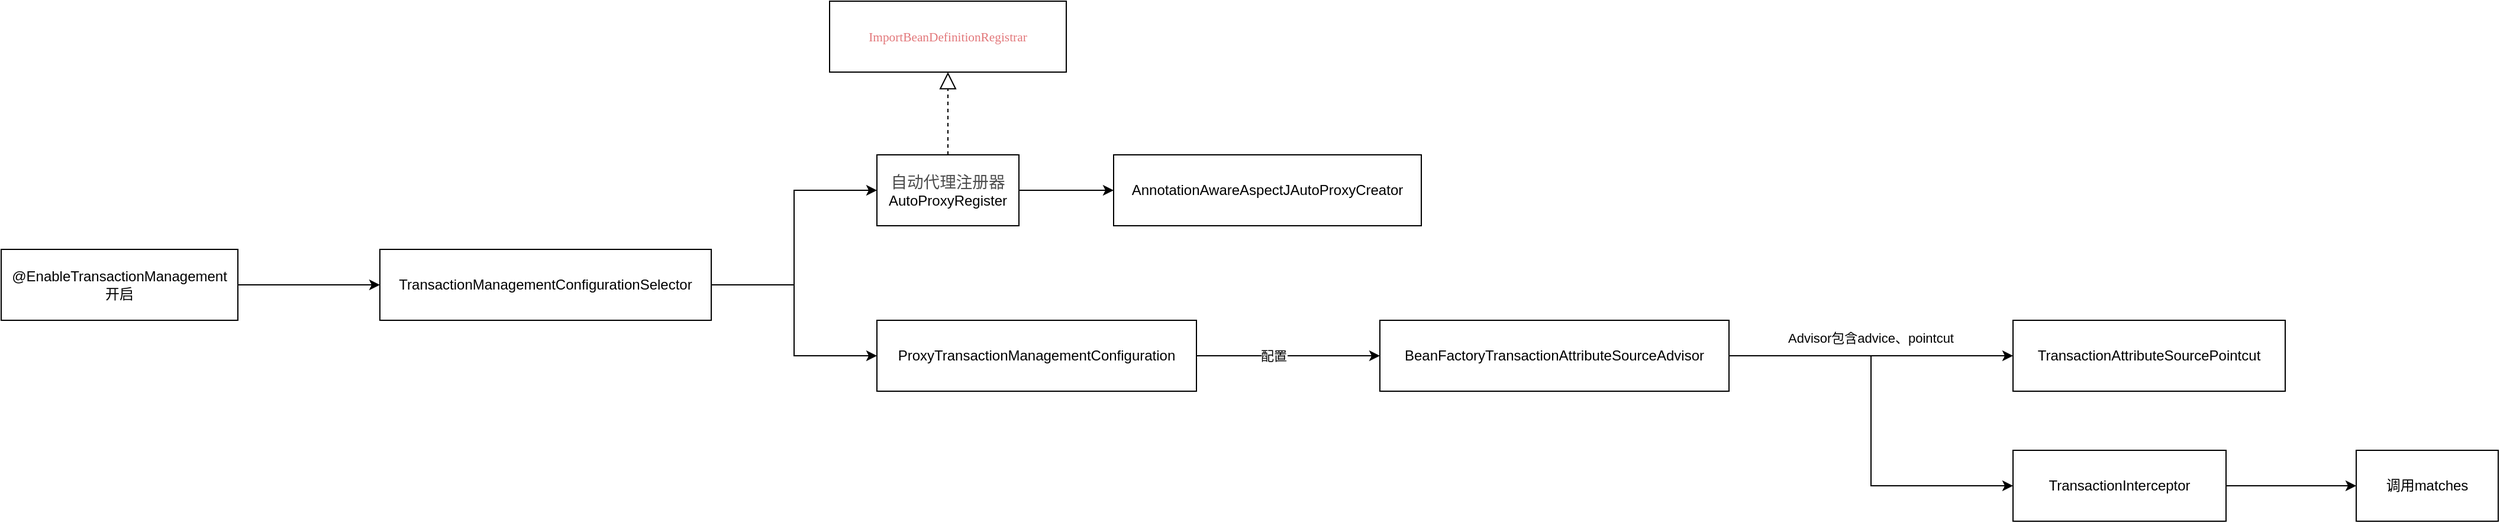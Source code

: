 <mxfile version="17.1.2" type="github">
  <diagram id="Odj46-beIhoIQQR6Bg-E" name="第 1 页">
    <mxGraphModel dx="782" dy="1605" grid="1" gridSize="10" guides="1" tooltips="1" connect="1" arrows="1" fold="1" page="1" pageScale="1" pageWidth="827" pageHeight="1169" math="0" shadow="0">
      <root>
        <mxCell id="0" />
        <mxCell id="1" parent="0" />
        <mxCell id="9VaDb7st5AmOWOfAFCHQ-3" value="" style="edgeStyle=orthogonalEdgeStyle;rounded=0;orthogonalLoop=1;jettySize=auto;html=1;" edge="1" parent="1" source="9VaDb7st5AmOWOfAFCHQ-1" target="9VaDb7st5AmOWOfAFCHQ-2">
          <mxGeometry relative="1" as="geometry" />
        </mxCell>
        <mxCell id="9VaDb7st5AmOWOfAFCHQ-1" value="@EnableTransactionManagement&lt;br&gt;开启" style="rounded=0;whiteSpace=wrap;html=1;" vertex="1" parent="1">
          <mxGeometry x="30" y="140" width="200" height="60" as="geometry" />
        </mxCell>
        <mxCell id="9VaDb7st5AmOWOfAFCHQ-5" value="" style="edgeStyle=orthogonalEdgeStyle;rounded=0;orthogonalLoop=1;jettySize=auto;html=1;entryX=0;entryY=0.5;entryDx=0;entryDy=0;" edge="1" parent="1" source="9VaDb7st5AmOWOfAFCHQ-2" target="9VaDb7st5AmOWOfAFCHQ-4">
          <mxGeometry relative="1" as="geometry" />
        </mxCell>
        <mxCell id="9VaDb7st5AmOWOfAFCHQ-7" value="" style="edgeStyle=orthogonalEdgeStyle;rounded=0;orthogonalLoop=1;jettySize=auto;html=1;" edge="1" parent="1" source="9VaDb7st5AmOWOfAFCHQ-2" target="9VaDb7st5AmOWOfAFCHQ-6">
          <mxGeometry relative="1" as="geometry" />
        </mxCell>
        <mxCell id="9VaDb7st5AmOWOfAFCHQ-2" value="TransactionManagementConfigurationSelector" style="whiteSpace=wrap;html=1;rounded=0;" vertex="1" parent="1">
          <mxGeometry x="350" y="140" width="280" height="60" as="geometry" />
        </mxCell>
        <mxCell id="9VaDb7st5AmOWOfAFCHQ-11" value="" style="edgeStyle=orthogonalEdgeStyle;rounded=0;orthogonalLoop=1;jettySize=auto;html=1;" edge="1" parent="1" source="9VaDb7st5AmOWOfAFCHQ-4" target="9VaDb7st5AmOWOfAFCHQ-10">
          <mxGeometry relative="1" as="geometry" />
        </mxCell>
        <mxCell id="9VaDb7st5AmOWOfAFCHQ-4" value="&lt;span style=&quot;color: rgb(77 , 77 , 77) ; font-size: 10.36pt&quot;&gt;自动代理注册器&lt;/span&gt;AutoProxyRegister" style="whiteSpace=wrap;html=1;rounded=0;" vertex="1" parent="1">
          <mxGeometry x="770" y="60" width="120" height="60" as="geometry" />
        </mxCell>
        <mxCell id="9VaDb7st5AmOWOfAFCHQ-14" value="" style="edgeStyle=orthogonalEdgeStyle;rounded=0;orthogonalLoop=1;jettySize=auto;html=1;" edge="1" parent="1" source="9VaDb7st5AmOWOfAFCHQ-6" target="9VaDb7st5AmOWOfAFCHQ-13">
          <mxGeometry relative="1" as="geometry" />
        </mxCell>
        <mxCell id="9VaDb7st5AmOWOfAFCHQ-15" value="配置" style="edgeLabel;html=1;align=center;verticalAlign=middle;resizable=0;points=[];" vertex="1" connectable="0" parent="9VaDb7st5AmOWOfAFCHQ-14">
          <mxGeometry x="-0.166" relative="1" as="geometry">
            <mxPoint as="offset" />
          </mxGeometry>
        </mxCell>
        <mxCell id="9VaDb7st5AmOWOfAFCHQ-6" value="ProxyTransactionManagementConfiguration" style="whiteSpace=wrap;html=1;rounded=0;" vertex="1" parent="1">
          <mxGeometry x="770" y="200" width="270" height="60" as="geometry" />
        </mxCell>
        <mxCell id="9VaDb7st5AmOWOfAFCHQ-8" value="" style="endArrow=block;dashed=1;endFill=0;endSize=12;html=1;rounded=0;exitX=0.5;exitY=0;exitDx=0;exitDy=0;" edge="1" parent="1" source="9VaDb7st5AmOWOfAFCHQ-4">
          <mxGeometry width="160" relative="1" as="geometry">
            <mxPoint x="830" y="60" as="sourcePoint" />
            <mxPoint x="830" y="-10" as="targetPoint" />
          </mxGeometry>
        </mxCell>
        <mxCell id="9VaDb7st5AmOWOfAFCHQ-9" value="&lt;div&gt;&lt;span style=&quot;font-size: 8.008pt ; font-family: &amp;#34;consolas&amp;#34; ; color: rgb(226 , 119 , 122)&quot;&gt;ImportBeanDefinitionRegistrar&lt;/span&gt;&lt;/div&gt;" style="rounded=0;whiteSpace=wrap;html=1;" vertex="1" parent="1">
          <mxGeometry x="730" y="-70" width="200" height="60" as="geometry" />
        </mxCell>
        <mxCell id="9VaDb7st5AmOWOfAFCHQ-10" value="AnnotationAwareAspectJAutoProxyCreator" style="whiteSpace=wrap;html=1;rounded=0;" vertex="1" parent="1">
          <mxGeometry x="970" y="60" width="260" height="60" as="geometry" />
        </mxCell>
        <mxCell id="9VaDb7st5AmOWOfAFCHQ-17" value="" style="edgeStyle=orthogonalEdgeStyle;rounded=0;orthogonalLoop=1;jettySize=auto;html=1;" edge="1" parent="1" source="9VaDb7st5AmOWOfAFCHQ-13" target="9VaDb7st5AmOWOfAFCHQ-16">
          <mxGeometry relative="1" as="geometry" />
        </mxCell>
        <mxCell id="9VaDb7st5AmOWOfAFCHQ-20" value="" style="edgeStyle=orthogonalEdgeStyle;rounded=0;orthogonalLoop=1;jettySize=auto;html=1;entryX=0;entryY=0.5;entryDx=0;entryDy=0;" edge="1" parent="1" source="9VaDb7st5AmOWOfAFCHQ-13" target="9VaDb7st5AmOWOfAFCHQ-19">
          <mxGeometry relative="1" as="geometry" />
        </mxCell>
        <mxCell id="9VaDb7st5AmOWOfAFCHQ-13" value="BeanFactoryTransactionAttributeSourceAdvisor" style="whiteSpace=wrap;html=1;rounded=0;" vertex="1" parent="1">
          <mxGeometry x="1195" y="200" width="295" height="60" as="geometry" />
        </mxCell>
        <mxCell id="9VaDb7st5AmOWOfAFCHQ-16" value="TransactionAttributeSourcePointcut" style="whiteSpace=wrap;html=1;rounded=0;" vertex="1" parent="1">
          <mxGeometry x="1730" y="200" width="230" height="60" as="geometry" />
        </mxCell>
        <mxCell id="9VaDb7st5AmOWOfAFCHQ-23" value="" style="edgeStyle=orthogonalEdgeStyle;rounded=0;orthogonalLoop=1;jettySize=auto;html=1;" edge="1" parent="1" source="9VaDb7st5AmOWOfAFCHQ-19" target="9VaDb7st5AmOWOfAFCHQ-22">
          <mxGeometry relative="1" as="geometry" />
        </mxCell>
        <mxCell id="9VaDb7st5AmOWOfAFCHQ-19" value="TransactionInterceptor" style="whiteSpace=wrap;html=1;rounded=0;" vertex="1" parent="1">
          <mxGeometry x="1730" y="310" width="180" height="60" as="geometry" />
        </mxCell>
        <mxCell id="9VaDb7st5AmOWOfAFCHQ-21" value="&lt;span style=&quot;font-size: 11px ; background-color: rgb(255 , 255 , 255)&quot;&gt;Advisor包含advice、pointcut&lt;/span&gt;" style="text;html=1;strokeColor=none;fillColor=none;align=center;verticalAlign=middle;whiteSpace=wrap;rounded=0;" vertex="1" parent="1">
          <mxGeometry x="1520" y="200" width="180" height="30" as="geometry" />
        </mxCell>
        <mxCell id="9VaDb7st5AmOWOfAFCHQ-22" value="调用matches" style="whiteSpace=wrap;html=1;rounded=0;" vertex="1" parent="1">
          <mxGeometry x="2020" y="310" width="120" height="60" as="geometry" />
        </mxCell>
      </root>
    </mxGraphModel>
  </diagram>
</mxfile>
